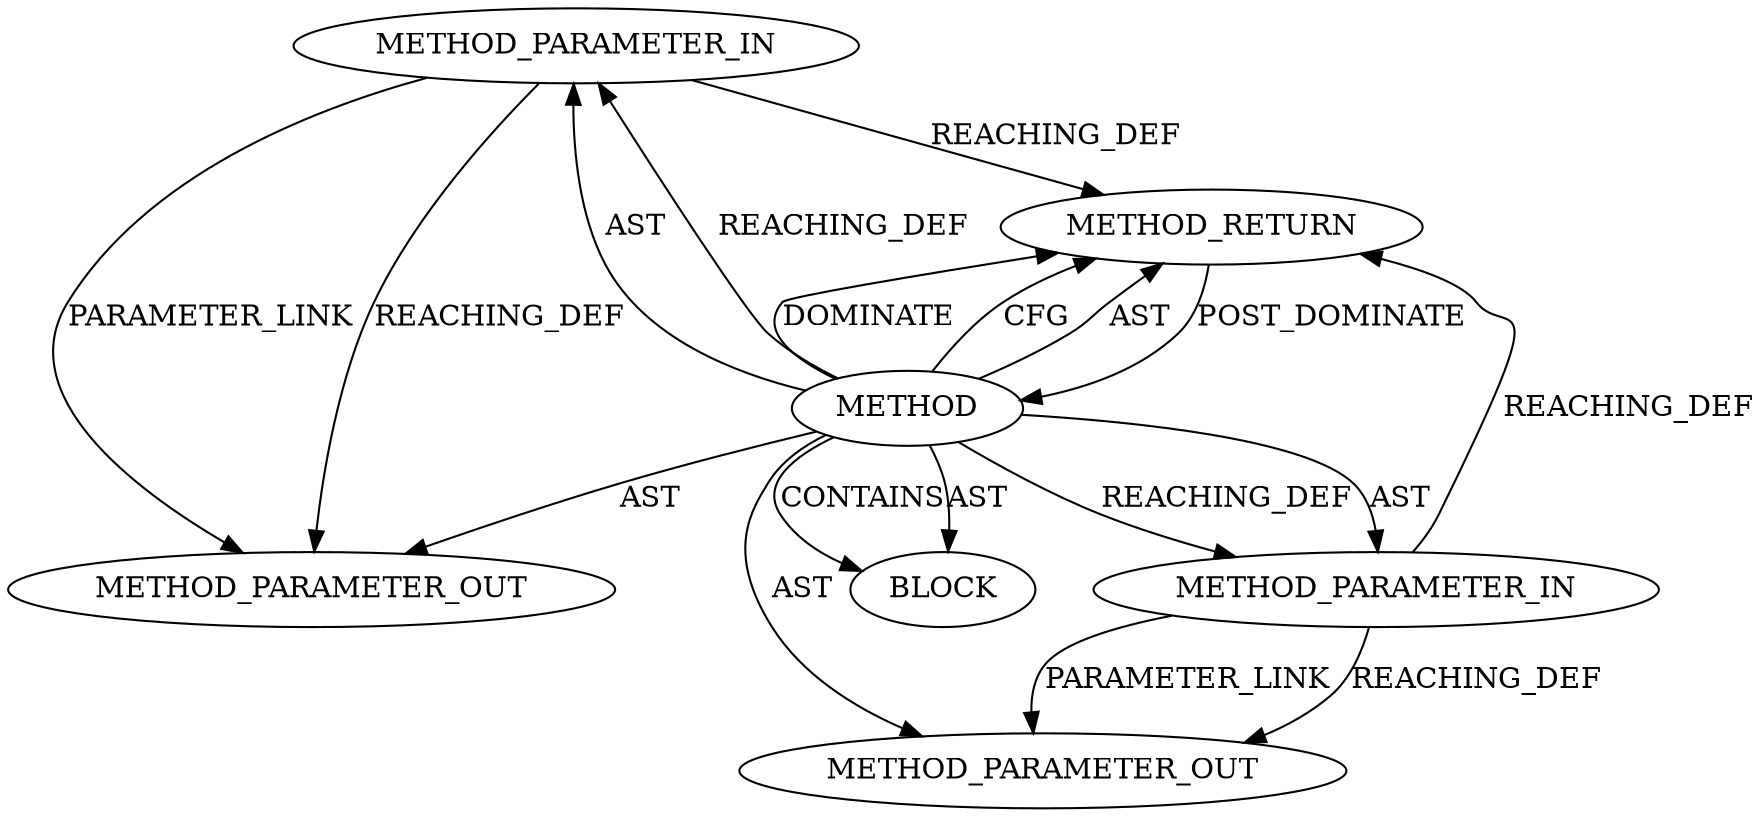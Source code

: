 digraph {
  22356 [label=METHOD_PARAMETER_OUT ORDER=1 CODE="p1" IS_VARIADIC=false TYPE_FULL_NAME="ANY" EVALUATION_STRATEGY="BY_VALUE" INDEX=1 NAME="p1"]
  20878 [label=METHOD_RETURN ORDER=2 CODE="RET" TYPE_FULL_NAME="ANY" EVALUATION_STRATEGY="BY_VALUE"]
  20877 [label=BLOCK ORDER=1 ARGUMENT_INDEX=1 CODE="<empty>" TYPE_FULL_NAME="ANY"]
  20876 [label=METHOD_PARAMETER_IN ORDER=2 CODE="p2" IS_VARIADIC=false TYPE_FULL_NAME="ANY" EVALUATION_STRATEGY="BY_VALUE" INDEX=2 NAME="p2"]
  20875 [label=METHOD_PARAMETER_IN ORDER=1 CODE="p1" IS_VARIADIC=false TYPE_FULL_NAME="ANY" EVALUATION_STRATEGY="BY_VALUE" INDEX=1 NAME="p1"]
  22357 [label=METHOD_PARAMETER_OUT ORDER=2 CODE="p2" IS_VARIADIC=false TYPE_FULL_NAME="ANY" EVALUATION_STRATEGY="BY_VALUE" INDEX=2 NAME="p2"]
  20874 [label=METHOD AST_PARENT_TYPE="NAMESPACE_BLOCK" AST_PARENT_FULL_NAME="<global>" ORDER=0 CODE="<empty>" FULL_NAME="sock_rcvtimeo" IS_EXTERNAL=true FILENAME="<empty>" SIGNATURE="" NAME="sock_rcvtimeo"]
  20874 -> 20878 [label=DOMINATE ]
  20874 -> 22357 [label=AST ]
  20874 -> 20877 [label=CONTAINS ]
  20878 -> 20874 [label=POST_DOMINATE ]
  20874 -> 22356 [label=AST ]
  20874 -> 20876 [label=REACHING_DEF VARIABLE=""]
  20875 -> 22356 [label=REACHING_DEF VARIABLE="p1"]
  20876 -> 22357 [label=PARAMETER_LINK ]
  20875 -> 20878 [label=REACHING_DEF VARIABLE="p1"]
  20874 -> 20875 [label=AST ]
  20875 -> 22356 [label=PARAMETER_LINK ]
  20876 -> 22357 [label=REACHING_DEF VARIABLE="p2"]
  20874 -> 20877 [label=AST ]
  20874 -> 20878 [label=CFG ]
  20876 -> 20878 [label=REACHING_DEF VARIABLE="p2"]
  20874 -> 20876 [label=AST ]
  20874 -> 20878 [label=AST ]
  20874 -> 20875 [label=REACHING_DEF VARIABLE=""]
}

